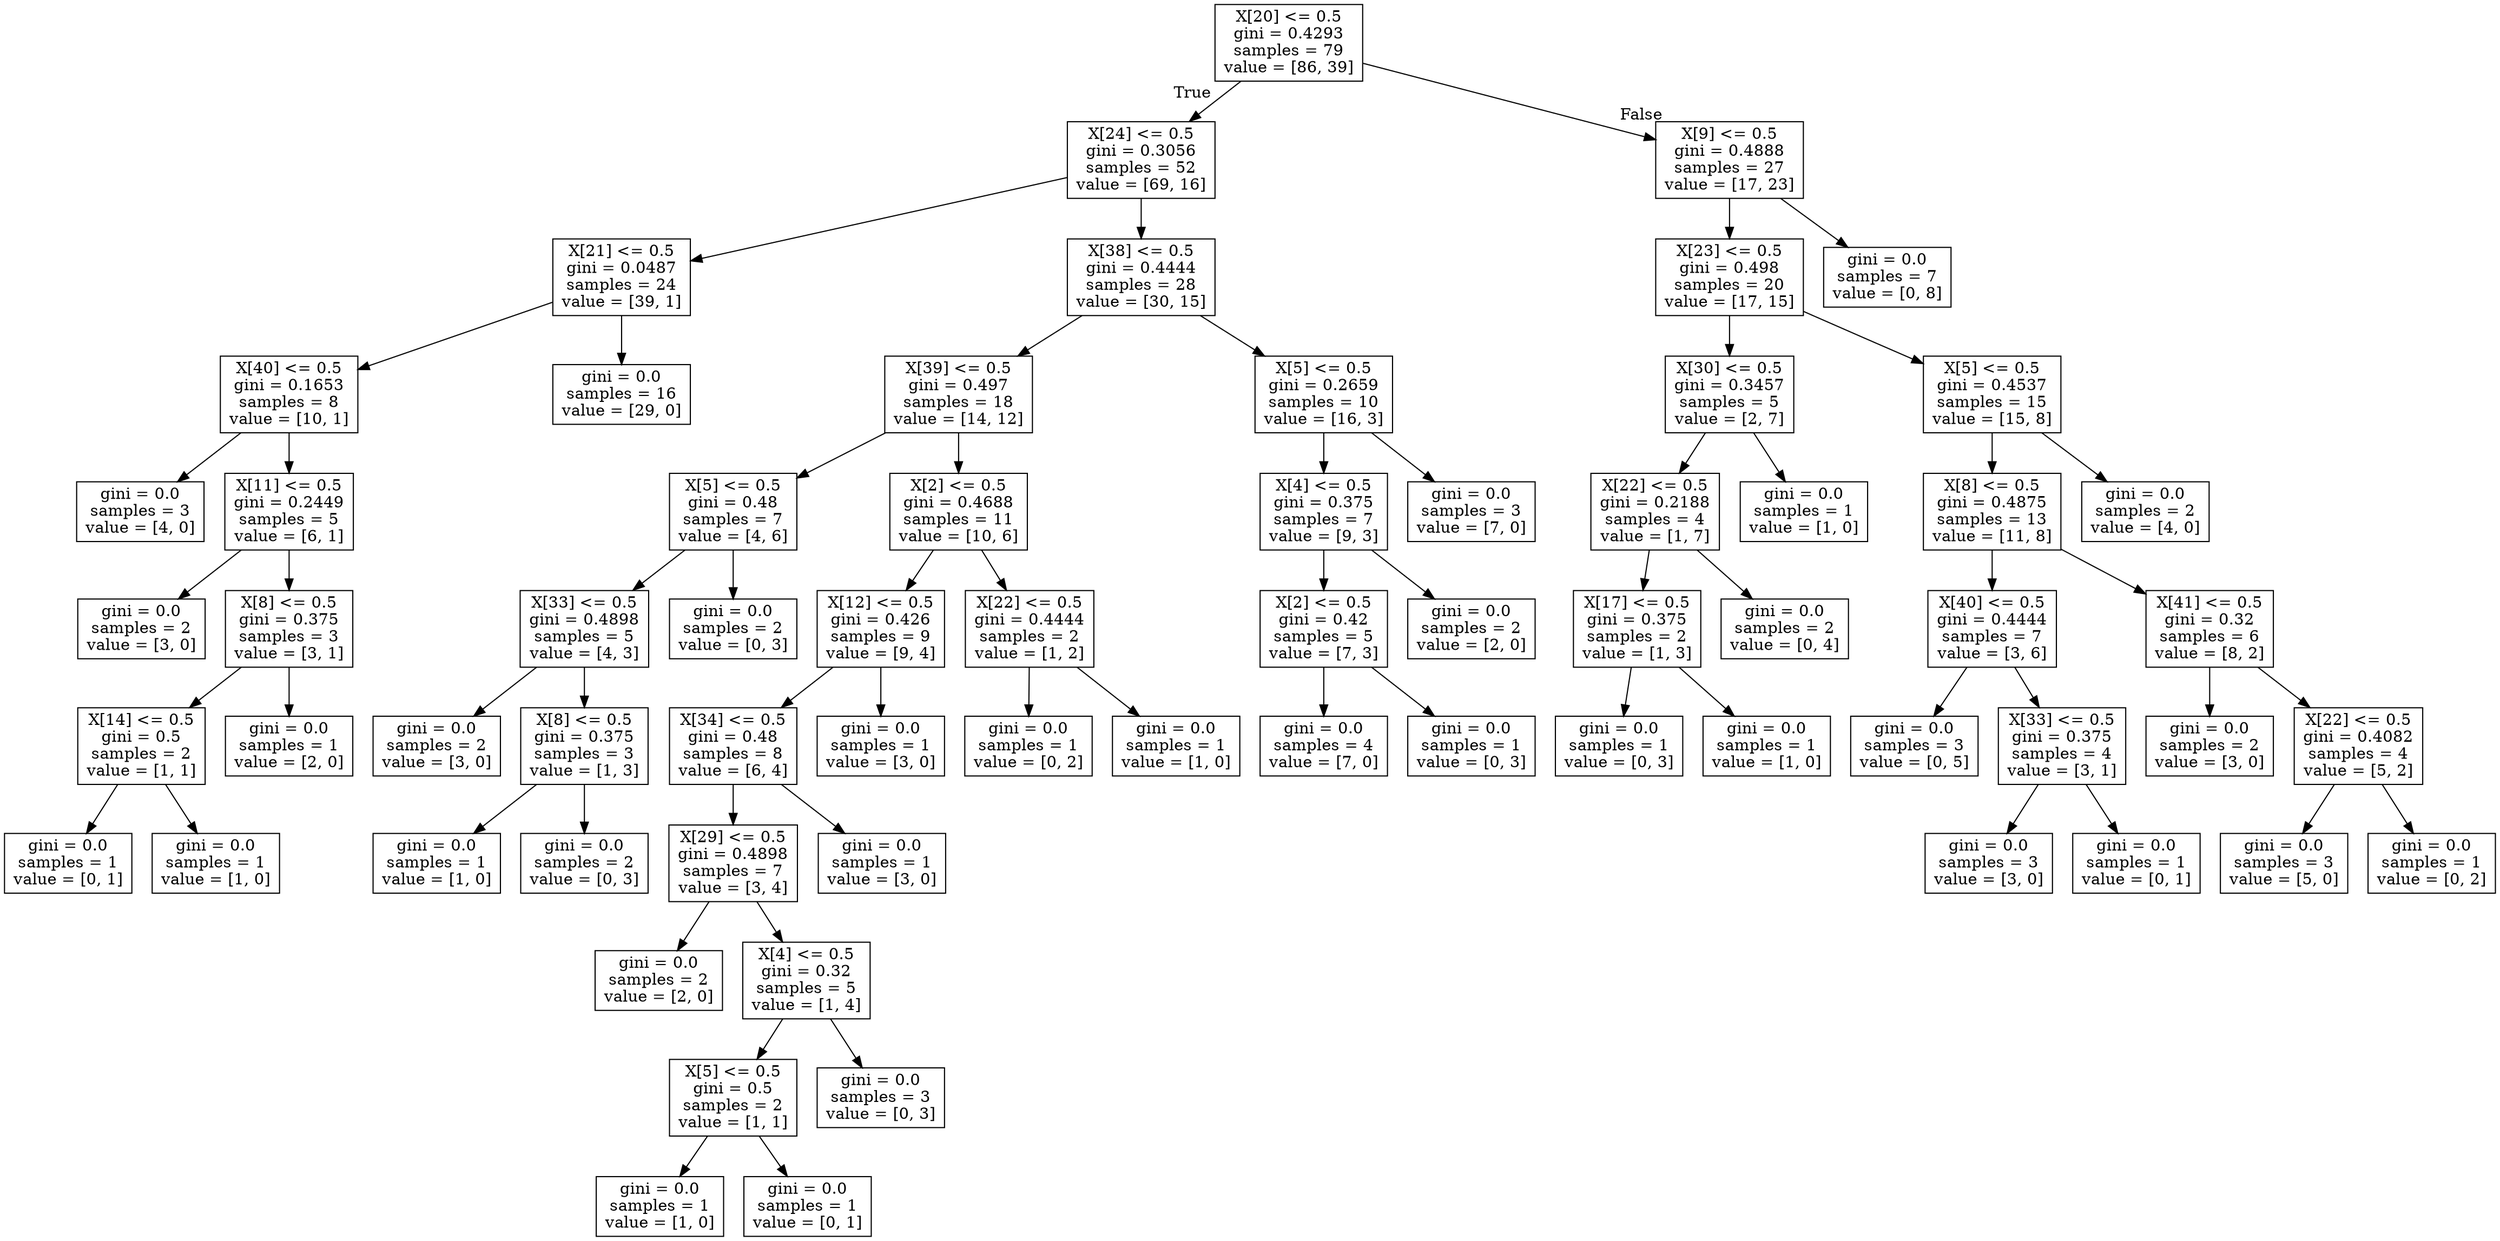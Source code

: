 digraph Tree {
node [shape=box] ;
0 [label="X[20] <= 0.5\ngini = 0.4293\nsamples = 79\nvalue = [86, 39]"] ;
1 [label="X[24] <= 0.5\ngini = 0.3056\nsamples = 52\nvalue = [69, 16]"] ;
0 -> 1 [labeldistance=2.5, labelangle=45, headlabel="True"] ;
2 [label="X[21] <= 0.5\ngini = 0.0487\nsamples = 24\nvalue = [39, 1]"] ;
1 -> 2 ;
3 [label="X[40] <= 0.5\ngini = 0.1653\nsamples = 8\nvalue = [10, 1]"] ;
2 -> 3 ;
4 [label="gini = 0.0\nsamples = 3\nvalue = [4, 0]"] ;
3 -> 4 ;
5 [label="X[11] <= 0.5\ngini = 0.2449\nsamples = 5\nvalue = [6, 1]"] ;
3 -> 5 ;
6 [label="gini = 0.0\nsamples = 2\nvalue = [3, 0]"] ;
5 -> 6 ;
7 [label="X[8] <= 0.5\ngini = 0.375\nsamples = 3\nvalue = [3, 1]"] ;
5 -> 7 ;
8 [label="X[14] <= 0.5\ngini = 0.5\nsamples = 2\nvalue = [1, 1]"] ;
7 -> 8 ;
9 [label="gini = 0.0\nsamples = 1\nvalue = [0, 1]"] ;
8 -> 9 ;
10 [label="gini = 0.0\nsamples = 1\nvalue = [1, 0]"] ;
8 -> 10 ;
11 [label="gini = 0.0\nsamples = 1\nvalue = [2, 0]"] ;
7 -> 11 ;
12 [label="gini = 0.0\nsamples = 16\nvalue = [29, 0]"] ;
2 -> 12 ;
13 [label="X[38] <= 0.5\ngini = 0.4444\nsamples = 28\nvalue = [30, 15]"] ;
1 -> 13 ;
14 [label="X[39] <= 0.5\ngini = 0.497\nsamples = 18\nvalue = [14, 12]"] ;
13 -> 14 ;
15 [label="X[5] <= 0.5\ngini = 0.48\nsamples = 7\nvalue = [4, 6]"] ;
14 -> 15 ;
16 [label="X[33] <= 0.5\ngini = 0.4898\nsamples = 5\nvalue = [4, 3]"] ;
15 -> 16 ;
17 [label="gini = 0.0\nsamples = 2\nvalue = [3, 0]"] ;
16 -> 17 ;
18 [label="X[8] <= 0.5\ngini = 0.375\nsamples = 3\nvalue = [1, 3]"] ;
16 -> 18 ;
19 [label="gini = 0.0\nsamples = 1\nvalue = [1, 0]"] ;
18 -> 19 ;
20 [label="gini = 0.0\nsamples = 2\nvalue = [0, 3]"] ;
18 -> 20 ;
21 [label="gini = 0.0\nsamples = 2\nvalue = [0, 3]"] ;
15 -> 21 ;
22 [label="X[2] <= 0.5\ngini = 0.4688\nsamples = 11\nvalue = [10, 6]"] ;
14 -> 22 ;
23 [label="X[12] <= 0.5\ngini = 0.426\nsamples = 9\nvalue = [9, 4]"] ;
22 -> 23 ;
24 [label="X[34] <= 0.5\ngini = 0.48\nsamples = 8\nvalue = [6, 4]"] ;
23 -> 24 ;
25 [label="X[29] <= 0.5\ngini = 0.4898\nsamples = 7\nvalue = [3, 4]"] ;
24 -> 25 ;
26 [label="gini = 0.0\nsamples = 2\nvalue = [2, 0]"] ;
25 -> 26 ;
27 [label="X[4] <= 0.5\ngini = 0.32\nsamples = 5\nvalue = [1, 4]"] ;
25 -> 27 ;
28 [label="X[5] <= 0.5\ngini = 0.5\nsamples = 2\nvalue = [1, 1]"] ;
27 -> 28 ;
29 [label="gini = 0.0\nsamples = 1\nvalue = [1, 0]"] ;
28 -> 29 ;
30 [label="gini = 0.0\nsamples = 1\nvalue = [0, 1]"] ;
28 -> 30 ;
31 [label="gini = 0.0\nsamples = 3\nvalue = [0, 3]"] ;
27 -> 31 ;
32 [label="gini = 0.0\nsamples = 1\nvalue = [3, 0]"] ;
24 -> 32 ;
33 [label="gini = 0.0\nsamples = 1\nvalue = [3, 0]"] ;
23 -> 33 ;
34 [label="X[22] <= 0.5\ngini = 0.4444\nsamples = 2\nvalue = [1, 2]"] ;
22 -> 34 ;
35 [label="gini = 0.0\nsamples = 1\nvalue = [0, 2]"] ;
34 -> 35 ;
36 [label="gini = 0.0\nsamples = 1\nvalue = [1, 0]"] ;
34 -> 36 ;
37 [label="X[5] <= 0.5\ngini = 0.2659\nsamples = 10\nvalue = [16, 3]"] ;
13 -> 37 ;
38 [label="X[4] <= 0.5\ngini = 0.375\nsamples = 7\nvalue = [9, 3]"] ;
37 -> 38 ;
39 [label="X[2] <= 0.5\ngini = 0.42\nsamples = 5\nvalue = [7, 3]"] ;
38 -> 39 ;
40 [label="gini = 0.0\nsamples = 4\nvalue = [7, 0]"] ;
39 -> 40 ;
41 [label="gini = 0.0\nsamples = 1\nvalue = [0, 3]"] ;
39 -> 41 ;
42 [label="gini = 0.0\nsamples = 2\nvalue = [2, 0]"] ;
38 -> 42 ;
43 [label="gini = 0.0\nsamples = 3\nvalue = [7, 0]"] ;
37 -> 43 ;
44 [label="X[9] <= 0.5\ngini = 0.4888\nsamples = 27\nvalue = [17, 23]"] ;
0 -> 44 [labeldistance=2.5, labelangle=-45, headlabel="False"] ;
45 [label="X[23] <= 0.5\ngini = 0.498\nsamples = 20\nvalue = [17, 15]"] ;
44 -> 45 ;
46 [label="X[30] <= 0.5\ngini = 0.3457\nsamples = 5\nvalue = [2, 7]"] ;
45 -> 46 ;
47 [label="X[22] <= 0.5\ngini = 0.2188\nsamples = 4\nvalue = [1, 7]"] ;
46 -> 47 ;
48 [label="X[17] <= 0.5\ngini = 0.375\nsamples = 2\nvalue = [1, 3]"] ;
47 -> 48 ;
49 [label="gini = 0.0\nsamples = 1\nvalue = [0, 3]"] ;
48 -> 49 ;
50 [label="gini = 0.0\nsamples = 1\nvalue = [1, 0]"] ;
48 -> 50 ;
51 [label="gini = 0.0\nsamples = 2\nvalue = [0, 4]"] ;
47 -> 51 ;
52 [label="gini = 0.0\nsamples = 1\nvalue = [1, 0]"] ;
46 -> 52 ;
53 [label="X[5] <= 0.5\ngini = 0.4537\nsamples = 15\nvalue = [15, 8]"] ;
45 -> 53 ;
54 [label="X[8] <= 0.5\ngini = 0.4875\nsamples = 13\nvalue = [11, 8]"] ;
53 -> 54 ;
55 [label="X[40] <= 0.5\ngini = 0.4444\nsamples = 7\nvalue = [3, 6]"] ;
54 -> 55 ;
56 [label="gini = 0.0\nsamples = 3\nvalue = [0, 5]"] ;
55 -> 56 ;
57 [label="X[33] <= 0.5\ngini = 0.375\nsamples = 4\nvalue = [3, 1]"] ;
55 -> 57 ;
58 [label="gini = 0.0\nsamples = 3\nvalue = [3, 0]"] ;
57 -> 58 ;
59 [label="gini = 0.0\nsamples = 1\nvalue = [0, 1]"] ;
57 -> 59 ;
60 [label="X[41] <= 0.5\ngini = 0.32\nsamples = 6\nvalue = [8, 2]"] ;
54 -> 60 ;
61 [label="gini = 0.0\nsamples = 2\nvalue = [3, 0]"] ;
60 -> 61 ;
62 [label="X[22] <= 0.5\ngini = 0.4082\nsamples = 4\nvalue = [5, 2]"] ;
60 -> 62 ;
63 [label="gini = 0.0\nsamples = 3\nvalue = [5, 0]"] ;
62 -> 63 ;
64 [label="gini = 0.0\nsamples = 1\nvalue = [0, 2]"] ;
62 -> 64 ;
65 [label="gini = 0.0\nsamples = 2\nvalue = [4, 0]"] ;
53 -> 65 ;
66 [label="gini = 0.0\nsamples = 7\nvalue = [0, 8]"] ;
44 -> 66 ;
}